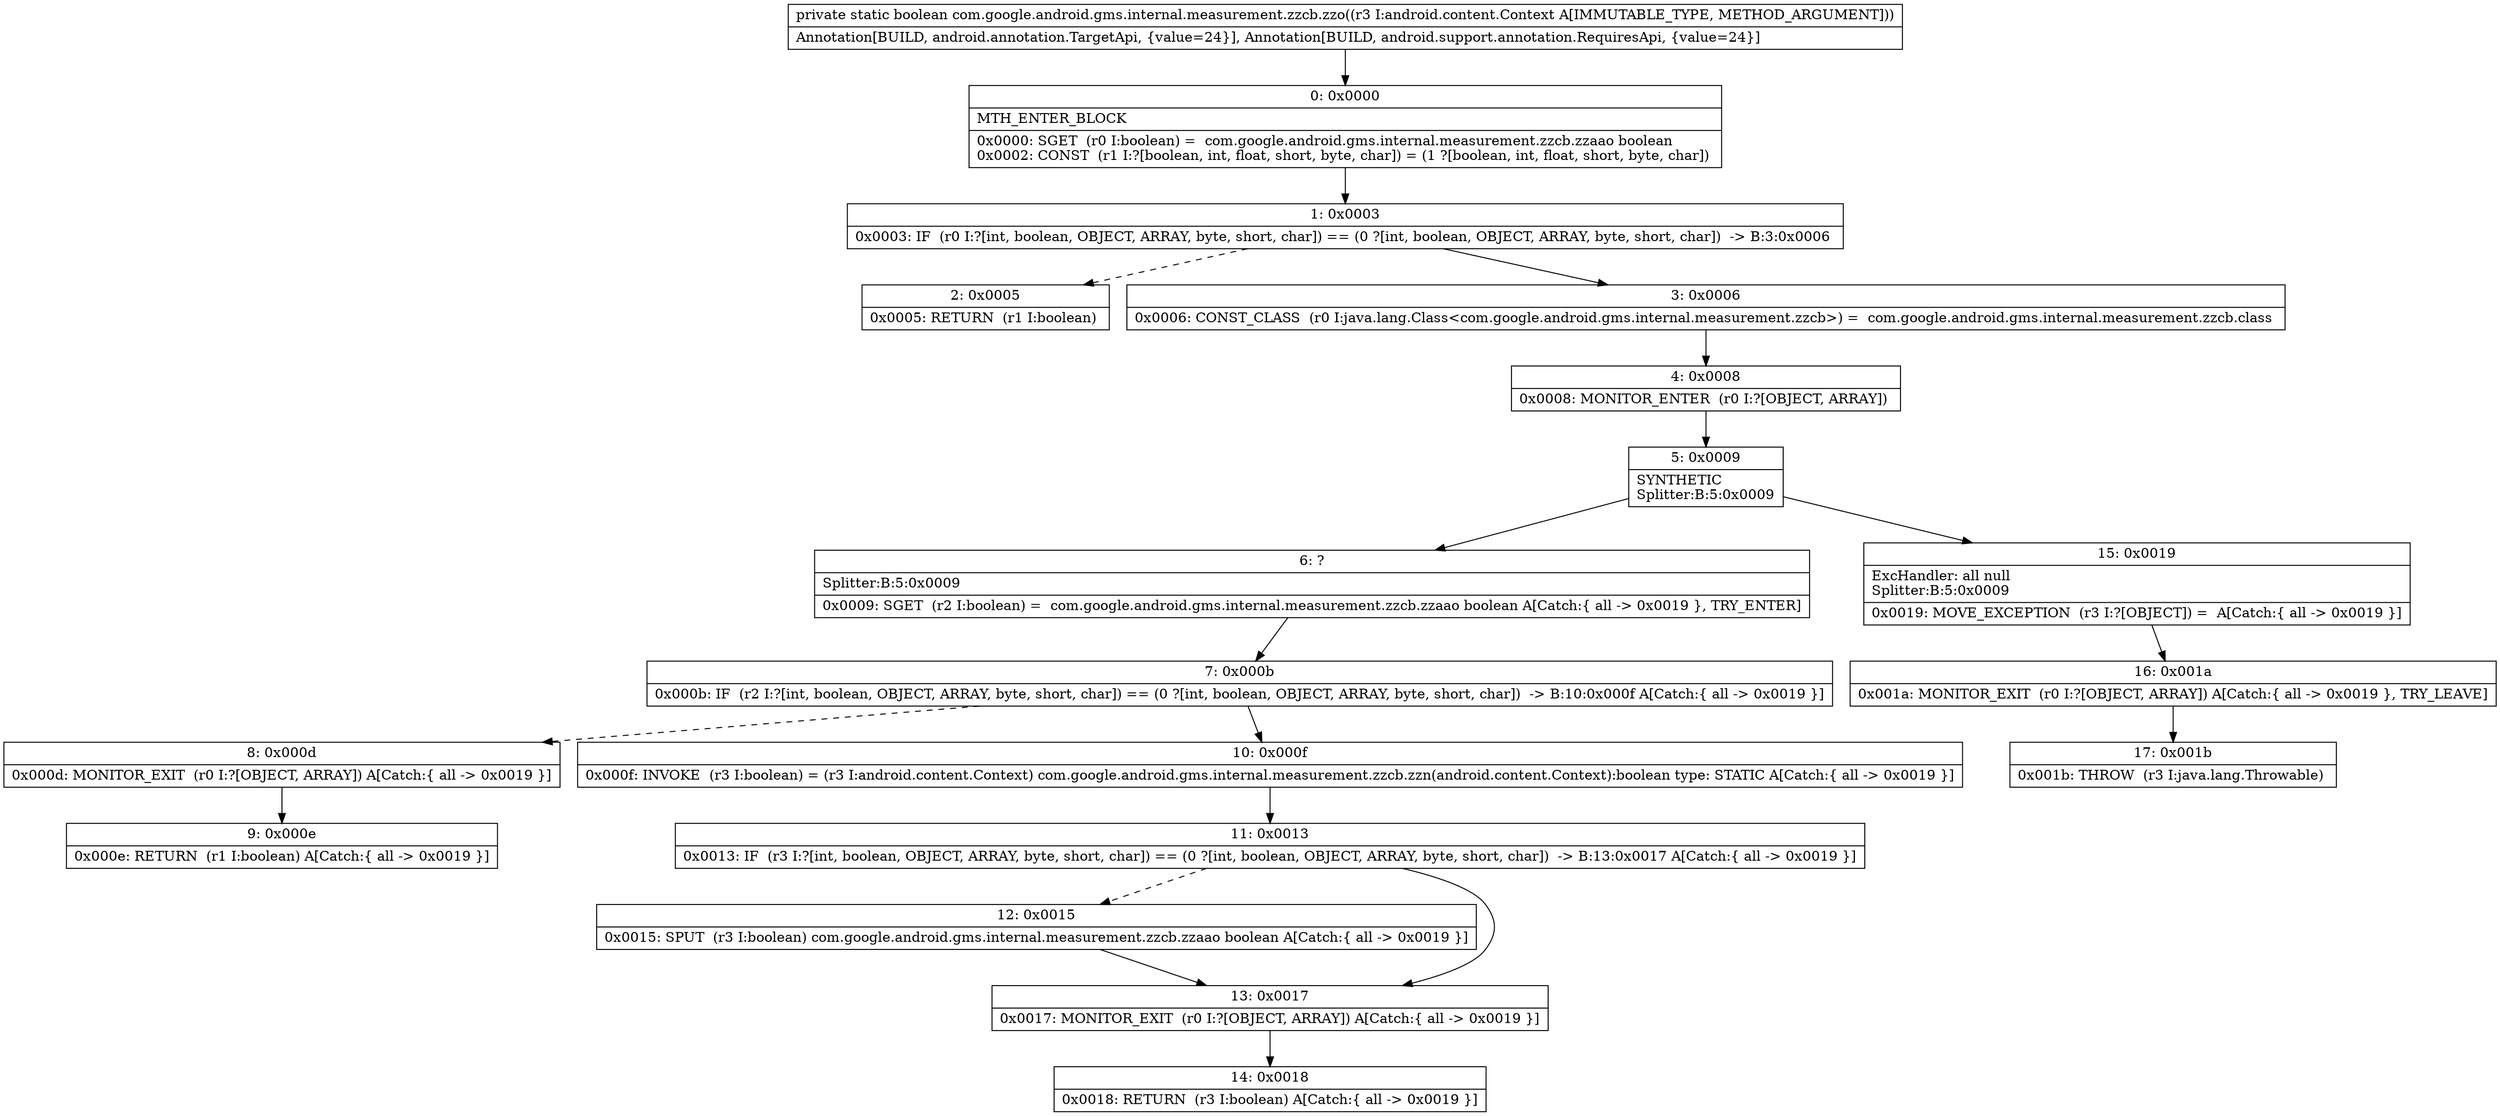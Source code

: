 digraph "CFG forcom.google.android.gms.internal.measurement.zzcb.zzo(Landroid\/content\/Context;)Z" {
Node_0 [shape=record,label="{0\:\ 0x0000|MTH_ENTER_BLOCK\l|0x0000: SGET  (r0 I:boolean) =  com.google.android.gms.internal.measurement.zzcb.zzaao boolean \l0x0002: CONST  (r1 I:?[boolean, int, float, short, byte, char]) = (1 ?[boolean, int, float, short, byte, char]) \l}"];
Node_1 [shape=record,label="{1\:\ 0x0003|0x0003: IF  (r0 I:?[int, boolean, OBJECT, ARRAY, byte, short, char]) == (0 ?[int, boolean, OBJECT, ARRAY, byte, short, char])  \-\> B:3:0x0006 \l}"];
Node_2 [shape=record,label="{2\:\ 0x0005|0x0005: RETURN  (r1 I:boolean) \l}"];
Node_3 [shape=record,label="{3\:\ 0x0006|0x0006: CONST_CLASS  (r0 I:java.lang.Class\<com.google.android.gms.internal.measurement.zzcb\>) =  com.google.android.gms.internal.measurement.zzcb.class \l}"];
Node_4 [shape=record,label="{4\:\ 0x0008|0x0008: MONITOR_ENTER  (r0 I:?[OBJECT, ARRAY]) \l}"];
Node_5 [shape=record,label="{5\:\ 0x0009|SYNTHETIC\lSplitter:B:5:0x0009\l}"];
Node_6 [shape=record,label="{6\:\ ?|Splitter:B:5:0x0009\l|0x0009: SGET  (r2 I:boolean) =  com.google.android.gms.internal.measurement.zzcb.zzaao boolean A[Catch:\{ all \-\> 0x0019 \}, TRY_ENTER]\l}"];
Node_7 [shape=record,label="{7\:\ 0x000b|0x000b: IF  (r2 I:?[int, boolean, OBJECT, ARRAY, byte, short, char]) == (0 ?[int, boolean, OBJECT, ARRAY, byte, short, char])  \-\> B:10:0x000f A[Catch:\{ all \-\> 0x0019 \}]\l}"];
Node_8 [shape=record,label="{8\:\ 0x000d|0x000d: MONITOR_EXIT  (r0 I:?[OBJECT, ARRAY]) A[Catch:\{ all \-\> 0x0019 \}]\l}"];
Node_9 [shape=record,label="{9\:\ 0x000e|0x000e: RETURN  (r1 I:boolean) A[Catch:\{ all \-\> 0x0019 \}]\l}"];
Node_10 [shape=record,label="{10\:\ 0x000f|0x000f: INVOKE  (r3 I:boolean) = (r3 I:android.content.Context) com.google.android.gms.internal.measurement.zzcb.zzn(android.content.Context):boolean type: STATIC A[Catch:\{ all \-\> 0x0019 \}]\l}"];
Node_11 [shape=record,label="{11\:\ 0x0013|0x0013: IF  (r3 I:?[int, boolean, OBJECT, ARRAY, byte, short, char]) == (0 ?[int, boolean, OBJECT, ARRAY, byte, short, char])  \-\> B:13:0x0017 A[Catch:\{ all \-\> 0x0019 \}]\l}"];
Node_12 [shape=record,label="{12\:\ 0x0015|0x0015: SPUT  (r3 I:boolean) com.google.android.gms.internal.measurement.zzcb.zzaao boolean A[Catch:\{ all \-\> 0x0019 \}]\l}"];
Node_13 [shape=record,label="{13\:\ 0x0017|0x0017: MONITOR_EXIT  (r0 I:?[OBJECT, ARRAY]) A[Catch:\{ all \-\> 0x0019 \}]\l}"];
Node_14 [shape=record,label="{14\:\ 0x0018|0x0018: RETURN  (r3 I:boolean) A[Catch:\{ all \-\> 0x0019 \}]\l}"];
Node_15 [shape=record,label="{15\:\ 0x0019|ExcHandler: all null\lSplitter:B:5:0x0009\l|0x0019: MOVE_EXCEPTION  (r3 I:?[OBJECT]) =  A[Catch:\{ all \-\> 0x0019 \}]\l}"];
Node_16 [shape=record,label="{16\:\ 0x001a|0x001a: MONITOR_EXIT  (r0 I:?[OBJECT, ARRAY]) A[Catch:\{ all \-\> 0x0019 \}, TRY_LEAVE]\l}"];
Node_17 [shape=record,label="{17\:\ 0x001b|0x001b: THROW  (r3 I:java.lang.Throwable) \l}"];
MethodNode[shape=record,label="{private static boolean com.google.android.gms.internal.measurement.zzcb.zzo((r3 I:android.content.Context A[IMMUTABLE_TYPE, METHOD_ARGUMENT]))  | Annotation[BUILD, android.annotation.TargetApi, \{value=24\}], Annotation[BUILD, android.support.annotation.RequiresApi, \{value=24\}]\l}"];
MethodNode -> Node_0;
Node_0 -> Node_1;
Node_1 -> Node_2[style=dashed];
Node_1 -> Node_3;
Node_3 -> Node_4;
Node_4 -> Node_5;
Node_5 -> Node_6;
Node_5 -> Node_15;
Node_6 -> Node_7;
Node_7 -> Node_8[style=dashed];
Node_7 -> Node_10;
Node_8 -> Node_9;
Node_10 -> Node_11;
Node_11 -> Node_12[style=dashed];
Node_11 -> Node_13;
Node_12 -> Node_13;
Node_13 -> Node_14;
Node_15 -> Node_16;
Node_16 -> Node_17;
}

